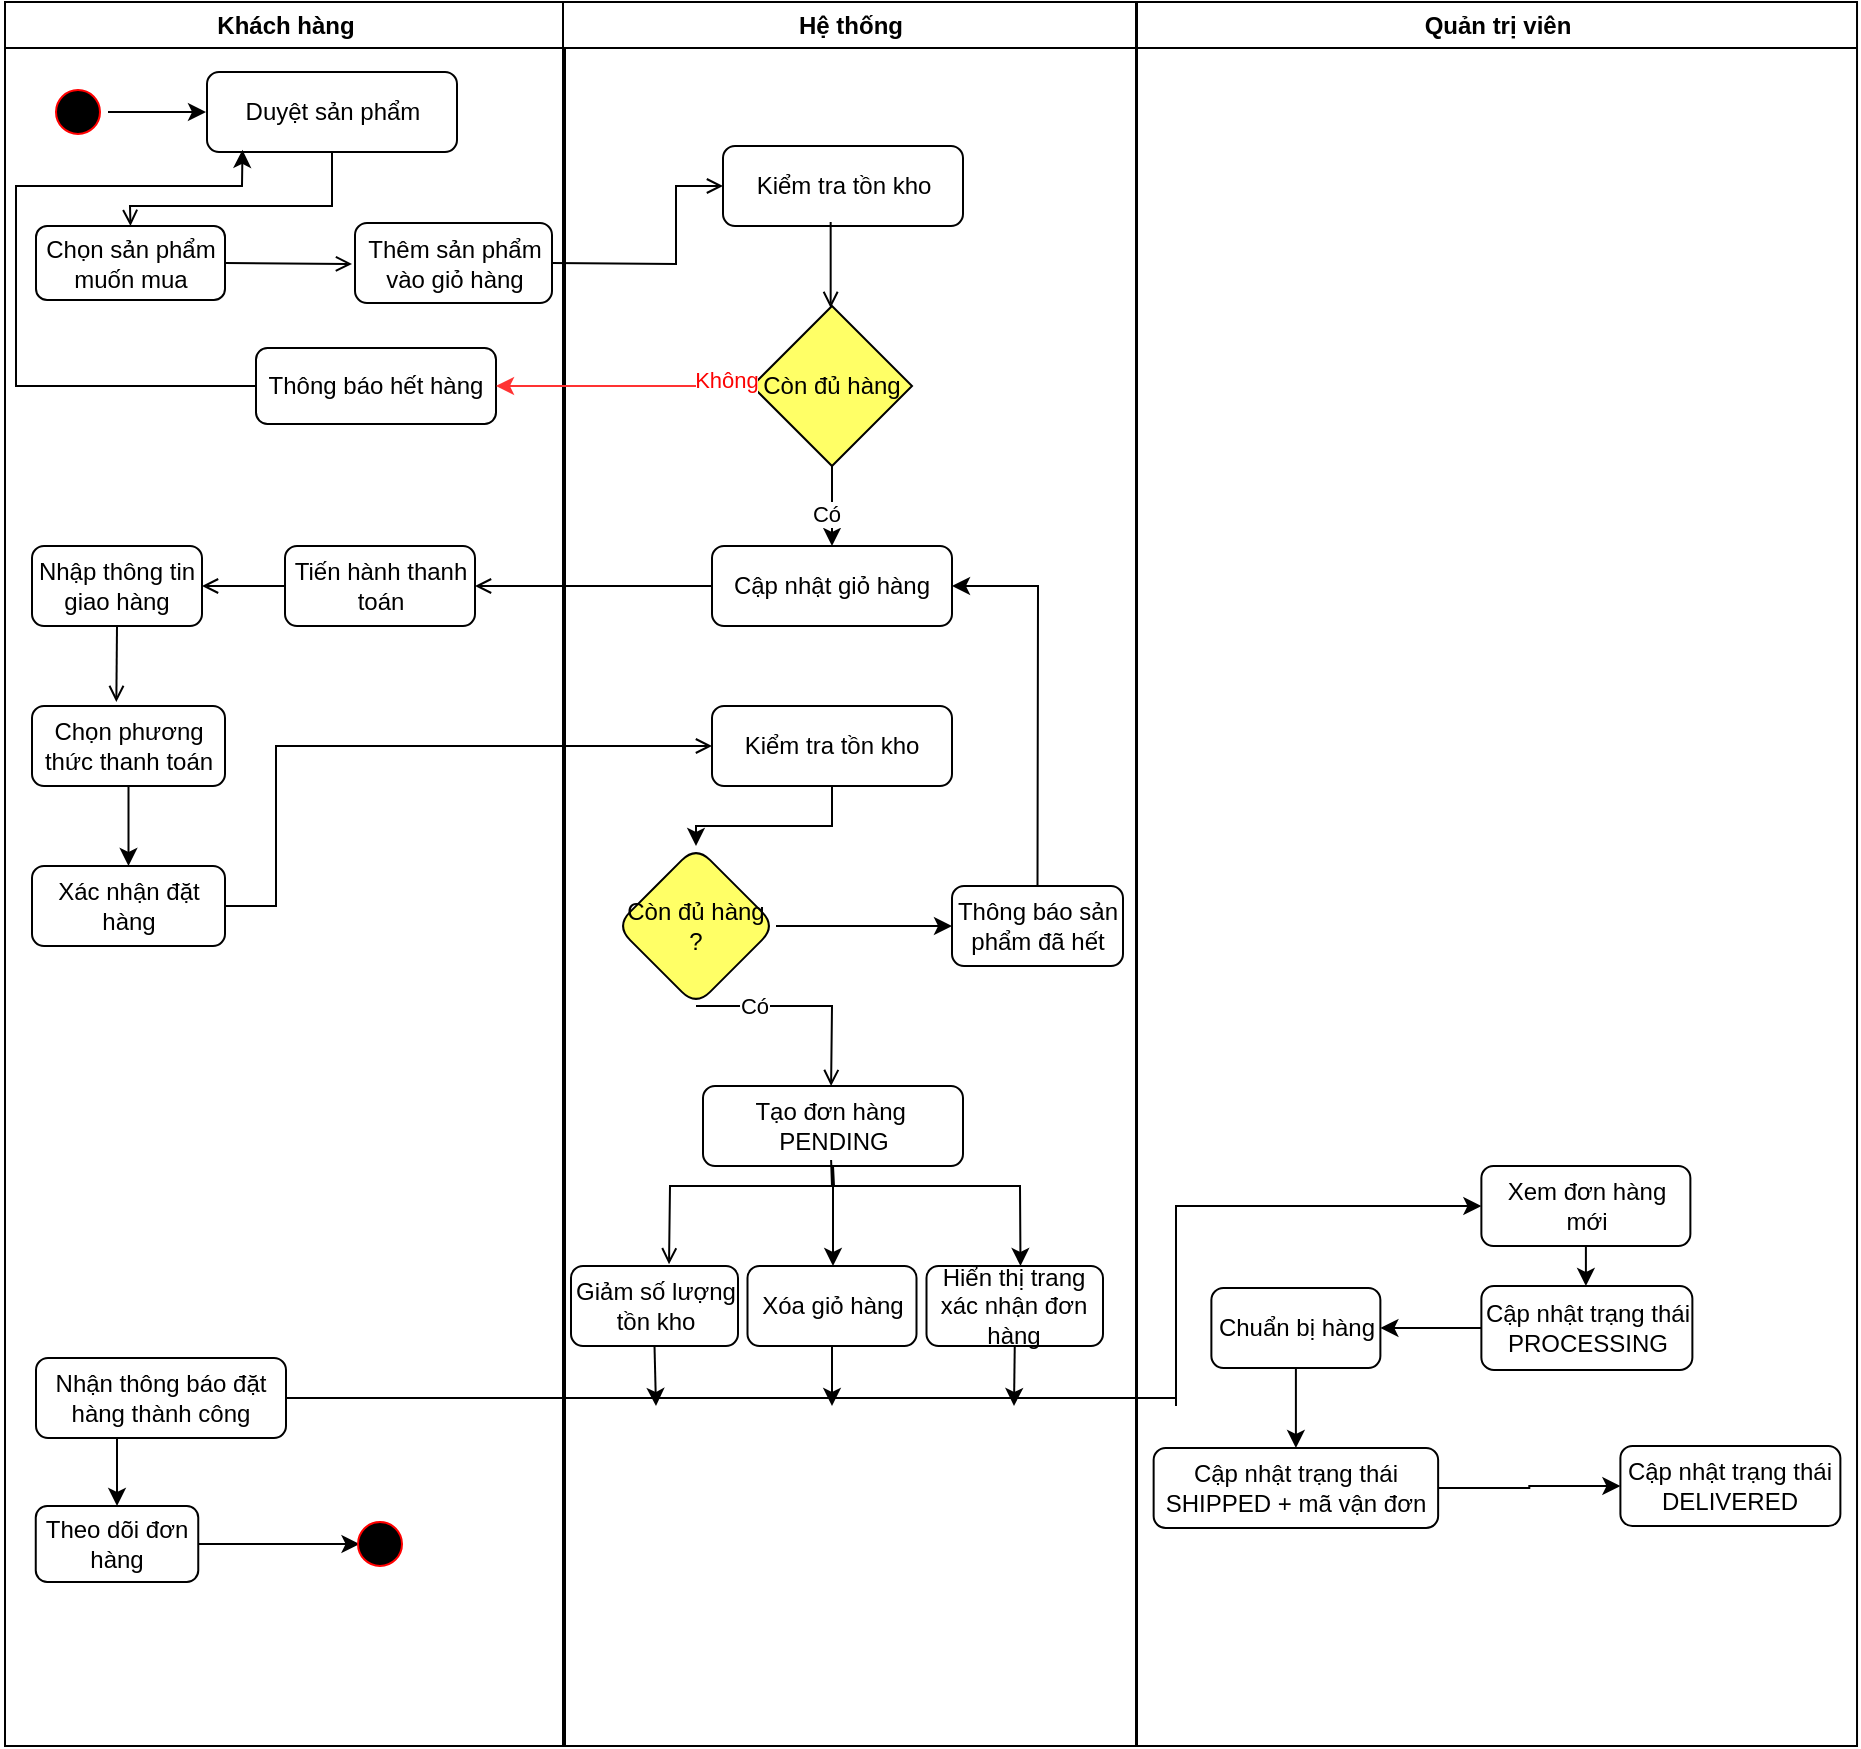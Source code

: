 <mxfile version="26.2.13">
  <diagram name="Page-1" id="e7e014a7-5840-1c2e-5031-d8a46d1fe8dd">
    <mxGraphModel dx="2094" dy="766" grid="1" gridSize="10" guides="1" tooltips="1" connect="1" arrows="1" fold="1" page="1" pageScale="1" pageWidth="1169" pageHeight="826" background="none" math="0" shadow="0">
      <root>
        <mxCell id="0" />
        <mxCell id="1" parent="0" />
        <mxCell id="2" value="Khách hàng" style="swimlane;whiteSpace=wrap" parent="1" vertex="1">
          <mxGeometry x="164.5" y="128" width="280" height="872" as="geometry" />
        </mxCell>
        <mxCell id="tDytSIDS7ZekHZOsccYt-97" value="" style="edgeStyle=orthogonalEdgeStyle;rounded=0;orthogonalLoop=1;jettySize=auto;html=1;" parent="2" source="5" edge="1">
          <mxGeometry relative="1" as="geometry">
            <mxPoint x="100.5" y="55" as="targetPoint" />
          </mxGeometry>
        </mxCell>
        <mxCell id="5" value="" style="ellipse;shape=startState;fillColor=#000000;strokeColor=#ff0000;" parent="2" vertex="1">
          <mxGeometry x="21.5" y="40" width="30" height="30" as="geometry" />
        </mxCell>
        <mxCell id="9" value="" style="endArrow=open;strokeColor=#000000;endFill=1;rounded=0;exitX=0.5;exitY=1;exitDx=0;exitDy=0;entryX=0.5;entryY=0;entryDx=0;entryDy=0;" parent="2" source="tDytSIDS7ZekHZOsccYt-41" target="tDytSIDS7ZekHZOsccYt-42" edge="1">
          <mxGeometry relative="1" as="geometry">
            <mxPoint x="160.66" y="86" as="sourcePoint" />
            <mxPoint x="161.16" y="118" as="targetPoint" />
            <Array as="points">
              <mxPoint x="163.5" y="102" />
              <mxPoint x="62.5" y="102" />
            </Array>
          </mxGeometry>
        </mxCell>
        <mxCell id="11" value="" style="endArrow=open;strokeColor=#000000;endFill=1;rounded=0;exitX=1;exitY=0.5;exitDx=0;exitDy=0;" parent="2" source="tDytSIDS7ZekHZOsccYt-42" edge="1">
          <mxGeometry relative="1" as="geometry">
            <mxPoint x="163.16" y="155" as="sourcePoint" />
            <mxPoint x="173.5" y="131" as="targetPoint" />
          </mxGeometry>
        </mxCell>
        <mxCell id="tDytSIDS7ZekHZOsccYt-41" value="Duyệt sản phẩm" style="rounded=1;whiteSpace=wrap;html=1;" parent="2" vertex="1">
          <mxGeometry x="101" y="35" width="125" height="40" as="geometry" />
        </mxCell>
        <mxCell id="tDytSIDS7ZekHZOsccYt-42" value="Chọn sản phẩm muốn mua" style="rounded=1;whiteSpace=wrap;html=1;" parent="2" vertex="1">
          <mxGeometry x="15.5" y="112" width="94.5" height="37" as="geometry" />
        </mxCell>
        <mxCell id="tDytSIDS7ZekHZOsccYt-43" value="Thêm sản phẩm vào giỏ hàng" style="rounded=1;whiteSpace=wrap;html=1;" parent="2" vertex="1">
          <mxGeometry x="175" y="110.5" width="98.5" height="40" as="geometry" />
        </mxCell>
        <mxCell id="tDytSIDS7ZekHZOsccYt-49" value="Tiến hành thanh toán" style="rounded=1;whiteSpace=wrap;html=1;" parent="2" vertex="1">
          <mxGeometry x="140" y="272" width="95" height="40" as="geometry" />
        </mxCell>
        <mxCell id="tDytSIDS7ZekHZOsccYt-50" value="Nhập thông tin giao hàng" style="rounded=1;whiteSpace=wrap;html=1;" parent="2" vertex="1">
          <mxGeometry x="13.5" y="272" width="85" height="40" as="geometry" />
        </mxCell>
        <mxCell id="tDytSIDS7ZekHZOsccYt-53" value="" style="endArrow=open;strokeColor=#000000;endFill=1;rounded=0;exitX=0;exitY=0.5;exitDx=0;exitDy=0;entryX=1;entryY=0.5;entryDx=0;entryDy=0;" parent="2" source="tDytSIDS7ZekHZOsccYt-49" target="tDytSIDS7ZekHZOsccYt-50" edge="1">
          <mxGeometry relative="1" as="geometry">
            <mxPoint x="163.16" y="395" as="sourcePoint" />
            <mxPoint x="105.5" y="292" as="targetPoint" />
          </mxGeometry>
        </mxCell>
        <mxCell id="tDytSIDS7ZekHZOsccYt-78" value="" style="edgeStyle=orthogonalEdgeStyle;rounded=0;orthogonalLoop=1;jettySize=auto;html=1;" parent="2" source="tDytSIDS7ZekHZOsccYt-54" target="tDytSIDS7ZekHZOsccYt-77" edge="1">
          <mxGeometry relative="1" as="geometry" />
        </mxCell>
        <mxCell id="tDytSIDS7ZekHZOsccYt-54" value="Chọn phương thức thanh toán" style="rounded=1;whiteSpace=wrap;html=1;" parent="2" vertex="1">
          <mxGeometry x="13.5" y="352" width="96.5" height="40" as="geometry" />
        </mxCell>
        <mxCell id="tDytSIDS7ZekHZOsccYt-55" value="" style="endArrow=open;strokeColor=#000000;endFill=1;rounded=0;exitX=0.5;exitY=1;exitDx=0;exitDy=0;entryX=0.437;entryY=-0.05;entryDx=0;entryDy=0;entryPerimeter=0;" parent="2" source="tDytSIDS7ZekHZOsccYt-50" target="tDytSIDS7ZekHZOsccYt-54" edge="1">
          <mxGeometry relative="1" as="geometry">
            <mxPoint x="163.16" y="473" as="sourcePoint" />
            <mxPoint x="163.66" y="515" as="targetPoint" />
          </mxGeometry>
        </mxCell>
        <mxCell id="tDytSIDS7ZekHZOsccYt-71" value="Thông báo hết hàng" style="rounded=1;whiteSpace=wrap;html=1;fillColor=#FFFFFF;" parent="2" vertex="1">
          <mxGeometry x="125.5" y="173" width="120" height="38" as="geometry" />
        </mxCell>
        <mxCell id="tDytSIDS7ZekHZOsccYt-76" value="" style="endArrow=classic;html=1;rounded=0;exitX=0;exitY=0.5;exitDx=0;exitDy=0;entryX=0.142;entryY=0.973;entryDx=0;entryDy=0;entryPerimeter=0;" parent="2" source="tDytSIDS7ZekHZOsccYt-71" target="tDytSIDS7ZekHZOsccYt-41" edge="1">
          <mxGeometry width="50" height="50" relative="1" as="geometry">
            <mxPoint x="401.5" y="277" as="sourcePoint" />
            <mxPoint x="451.5" y="227" as="targetPoint" />
            <Array as="points">
              <mxPoint x="5.5" y="192" />
              <mxPoint x="5.5" y="92" />
              <mxPoint x="118.5" y="92" />
            </Array>
          </mxGeometry>
        </mxCell>
        <mxCell id="tDytSIDS7ZekHZOsccYt-77" value="Xác nhận đặt hàng" style="rounded=1;whiteSpace=wrap;html=1;" parent="2" vertex="1">
          <mxGeometry x="13.5" y="432" width="96.5" height="40" as="geometry" />
        </mxCell>
        <mxCell id="tDytSIDS7ZekHZOsccYt-111" value="" style="edgeStyle=orthogonalEdgeStyle;rounded=0;orthogonalLoop=1;jettySize=auto;html=1;exitX=0.324;exitY=0.85;exitDx=0;exitDy=0;exitPerimeter=0;" parent="2" source="tDytSIDS7ZekHZOsccYt-90" edge="1">
          <mxGeometry relative="1" as="geometry">
            <mxPoint x="55.5" y="722" as="sourcePoint" />
            <mxPoint x="56.019" y="752" as="targetPoint" />
          </mxGeometry>
        </mxCell>
        <mxCell id="tDytSIDS7ZekHZOsccYt-90" value="Nhận thông báo đặt hàng thành công" style="rounded=1;whiteSpace=wrap;html=1;" parent="2" vertex="1">
          <mxGeometry x="15.5" y="678" width="125" height="40" as="geometry" />
        </mxCell>
        <mxCell id="tDytSIDS7ZekHZOsccYt-118" value="" style="edgeStyle=orthogonalEdgeStyle;rounded=0;orthogonalLoop=1;jettySize=auto;html=1;" parent="2" source="tDytSIDS7ZekHZOsccYt-110" edge="1">
          <mxGeometry relative="1" as="geometry">
            <mxPoint x="177.255" y="771" as="targetPoint" />
          </mxGeometry>
        </mxCell>
        <mxCell id="tDytSIDS7ZekHZOsccYt-110" value="Theo dõi đơn hàng" style="whiteSpace=wrap;html=1;rounded=1;" parent="2" vertex="1">
          <mxGeometry x="15.38" y="752" width="81.25" height="38" as="geometry" />
        </mxCell>
        <mxCell id="tDytSIDS7ZekHZOsccYt-119" value="" style="ellipse;shape=startState;fillColor=#000000;strokeColor=#ff0000;" parent="2" vertex="1">
          <mxGeometry x="172.5" y="756" width="30" height="30" as="geometry" />
        </mxCell>
        <mxCell id="3" value="Hệ thống" style="swimlane;whiteSpace=wrap" parent="1" vertex="1">
          <mxGeometry x="443.5" y="128" width="286.5" height="872" as="geometry" />
        </mxCell>
        <mxCell id="tDytSIDS7ZekHZOsccYt-44" value="Kiểm tra tồn kho" style="rounded=1;whiteSpace=wrap;html=1;" parent="3" vertex="1">
          <mxGeometry x="80" y="72" width="120" height="40" as="geometry" />
        </mxCell>
        <mxCell id="tDytSIDS7ZekHZOsccYt-46" value="" style="endArrow=open;strokeColor=#000000;endFill=1;rounded=0;exitX=0.5;exitY=1;exitDx=0;exitDy=0;entryX=0.5;entryY=0;entryDx=0;entryDy=0;" parent="3" edge="1">
          <mxGeometry relative="1" as="geometry">
            <mxPoint x="133.83" y="110" as="sourcePoint" />
            <mxPoint x="133.83" y="153" as="targetPoint" />
          </mxGeometry>
        </mxCell>
        <mxCell id="tDytSIDS7ZekHZOsccYt-47" value="Cập nhật giỏ hàng" style="rounded=1;whiteSpace=wrap;html=1;" parent="3" vertex="1">
          <mxGeometry x="74.5" y="272" width="120" height="40" as="geometry" />
        </mxCell>
        <mxCell id="tDytSIDS7ZekHZOsccYt-80" value="" style="edgeStyle=orthogonalEdgeStyle;rounded=0;orthogonalLoop=1;jettySize=auto;html=1;" parent="3" source="tDytSIDS7ZekHZOsccYt-56" target="tDytSIDS7ZekHZOsccYt-79" edge="1">
          <mxGeometry relative="1" as="geometry" />
        </mxCell>
        <mxCell id="tDytSIDS7ZekHZOsccYt-56" value="Kiểm tra tồn kho" style="rounded=1;whiteSpace=wrap;html=1;" parent="3" vertex="1">
          <mxGeometry x="74.5" y="352" width="120" height="40" as="geometry" />
        </mxCell>
        <mxCell id="tDytSIDS7ZekHZOsccYt-88" value="" style="edgeStyle=orthogonalEdgeStyle;rounded=0;orthogonalLoop=1;jettySize=auto;html=1;" parent="3" source="tDytSIDS7ZekHZOsccYt-57" target="tDytSIDS7ZekHZOsccYt-59" edge="1">
          <mxGeometry relative="1" as="geometry">
            <Array as="points">
              <mxPoint x="135" y="592" />
              <mxPoint x="135" y="592" />
            </Array>
          </mxGeometry>
        </mxCell>
        <mxCell id="tDytSIDS7ZekHZOsccYt-57" value="Tạo đơn hàng&amp;nbsp; PENDING" style="rounded=1;whiteSpace=wrap;html=1;" parent="3" vertex="1">
          <mxGeometry x="70" y="542" width="130" height="40" as="geometry" />
        </mxCell>
        <mxCell id="tDytSIDS7ZekHZOsccYt-58" value="Giảm số lượng tồn kho" style="rounded=1;whiteSpace=wrap;html=1;" parent="3" vertex="1">
          <mxGeometry x="4" y="632" width="83.5" height="40" as="geometry" />
        </mxCell>
        <mxCell id="tDytSIDS7ZekHZOsccYt-59" value="Xóa giỏ hàng" style="rounded=1;whiteSpace=wrap;html=1;" parent="3" vertex="1">
          <mxGeometry x="92.25" y="632" width="84.5" height="40" as="geometry" />
        </mxCell>
        <mxCell id="tDytSIDS7ZekHZOsccYt-62" value="" style="endArrow=open;strokeColor=#000000;endFill=1;rounded=0;exitX=0.5;exitY=1;exitDx=0;exitDy=0;entryX=0.5;entryY=0;entryDx=0;entryDy=0;" parent="3" edge="1" source="tDytSIDS7ZekHZOsccYt-79">
          <mxGeometry relative="1" as="geometry">
            <mxPoint x="134.05" y="499" as="sourcePoint" />
            <mxPoint x="134.05" y="542" as="targetPoint" />
            <Array as="points">
              <mxPoint x="134.5" y="502" />
            </Array>
          </mxGeometry>
        </mxCell>
        <mxCell id="tDytSIDS7ZekHZOsccYt-84" value="Có" style="edgeLabel;html=1;align=center;verticalAlign=middle;resizable=0;points=[];" parent="tDytSIDS7ZekHZOsccYt-62" vertex="1" connectable="0">
          <mxGeometry x="-0.474" relative="1" as="geometry">
            <mxPoint as="offset" />
          </mxGeometry>
        </mxCell>
        <mxCell id="tDytSIDS7ZekHZOsccYt-63" value="" style="endArrow=open;strokeColor=#000000;endFill=1;rounded=0;exitX=0.5;exitY=1;exitDx=0;exitDy=0;entryX=0.587;entryY=-0.021;entryDx=0;entryDy=0;entryPerimeter=0;" parent="3" target="tDytSIDS7ZekHZOsccYt-58" edge="1">
          <mxGeometry relative="1" as="geometry">
            <mxPoint x="134.05" y="579" as="sourcePoint" />
            <mxPoint x="134.05" y="622" as="targetPoint" />
            <Array as="points">
              <mxPoint x="134.5" y="592" />
              <mxPoint x="53.5" y="592" />
            </Array>
          </mxGeometry>
        </mxCell>
        <mxCell id="tDytSIDS7ZekHZOsccYt-65" value="Hiển thị trang xác nhận đơn hàng" style="rounded=1;whiteSpace=wrap;html=1;" parent="3" vertex="1">
          <mxGeometry x="181.75" y="632" width="88.25" height="40" as="geometry" />
        </mxCell>
        <mxCell id="tDytSIDS7ZekHZOsccYt-69" value="" style="edgeStyle=orthogonalEdgeStyle;rounded=0;orthogonalLoop=1;jettySize=auto;html=1;fillColor=#FF3333;strokeColor=#000000;" parent="3" source="tDytSIDS7ZekHZOsccYt-68" target="tDytSIDS7ZekHZOsccYt-47" edge="1">
          <mxGeometry relative="1" as="geometry" />
        </mxCell>
        <mxCell id="tDytSIDS7ZekHZOsccYt-75" value="Có" style="edgeLabel;html=1;align=center;verticalAlign=middle;resizable=0;points=[];" parent="tDytSIDS7ZekHZOsccYt-69" vertex="1" connectable="0">
          <mxGeometry x="0.165" y="-3" relative="1" as="geometry">
            <mxPoint as="offset" />
          </mxGeometry>
        </mxCell>
        <mxCell id="tDytSIDS7ZekHZOsccYt-68" value="Còn đủ hàng" style="rhombus;whiteSpace=wrap;html=1;fillColor=#FFFF66;" parent="3" vertex="1">
          <mxGeometry x="94.5" y="152" width="80" height="80" as="geometry" />
        </mxCell>
        <mxCell id="tDytSIDS7ZekHZOsccYt-79" value="Còn đủ hàng ?" style="rhombus;whiteSpace=wrap;html=1;rounded=1;fillColor=#FFFF66;" parent="3" vertex="1">
          <mxGeometry x="26.5" y="422" width="80" height="80" as="geometry" />
        </mxCell>
        <mxCell id="tDytSIDS7ZekHZOsccYt-89" value="" style="endArrow=classic;html=1;rounded=0;exitX=0.5;exitY=1;exitDx=0;exitDy=0;entryX=0.5;entryY=0;entryDx=0;entryDy=0;" parent="3" source="tDytSIDS7ZekHZOsccYt-57" edge="1">
          <mxGeometry width="50" height="50" relative="1" as="geometry">
            <mxPoint x="236.5" y="602" as="sourcePoint" />
            <mxPoint x="228.75" y="632" as="targetPoint" />
            <Array as="points">
              <mxPoint x="135.5" y="592" />
              <mxPoint x="228.5" y="592" />
            </Array>
          </mxGeometry>
        </mxCell>
        <mxCell id="tDytSIDS7ZekHZOsccYt-91" value="" style="endArrow=none;html=1;rounded=0;entryX=1;entryY=0.5;entryDx=0;entryDy=0;" parent="3" target="tDytSIDS7ZekHZOsccYt-90" edge="1">
          <mxGeometry width="50" height="50" relative="1" as="geometry">
            <mxPoint x="306.5" y="698" as="sourcePoint" />
            <mxPoint x="-80" y="758" as="targetPoint" />
            <Array as="points">
              <mxPoint x="-40" y="698" />
            </Array>
          </mxGeometry>
        </mxCell>
        <mxCell id="tDytSIDS7ZekHZOsccYt-81" value="Thông báo sản phẩm đã hết" style="rounded=1;whiteSpace=wrap;html=1;" parent="3" vertex="1">
          <mxGeometry x="194.5" y="442" width="85.5" height="40" as="geometry" />
        </mxCell>
        <mxCell id="b1Y3U7x39PKyTr3SyVIp-38" value="" style="endArrow=classic;html=1;rounded=0;exitX=1;exitY=0.5;exitDx=0;exitDy=0;entryX=0;entryY=0.5;entryDx=0;entryDy=0;" edge="1" parent="3" source="tDytSIDS7ZekHZOsccYt-79" target="tDytSIDS7ZekHZOsccYt-81">
          <mxGeometry width="50" height="50" relative="1" as="geometry">
            <mxPoint x="106.5" y="482" as="sourcePoint" />
            <mxPoint x="156.5" y="432" as="targetPoint" />
          </mxGeometry>
        </mxCell>
        <mxCell id="b1Y3U7x39PKyTr3SyVIp-39" value="" style="endArrow=classic;html=1;rounded=0;exitX=0.5;exitY=0;exitDx=0;exitDy=0;entryX=1;entryY=0.5;entryDx=0;entryDy=0;" edge="1" parent="3" source="tDytSIDS7ZekHZOsccYt-81" target="tDytSIDS7ZekHZOsccYt-47">
          <mxGeometry width="50" height="50" relative="1" as="geometry">
            <mxPoint x="146.5" y="482" as="sourcePoint" />
            <mxPoint x="196.5" y="432" as="targetPoint" />
            <Array as="points">
              <mxPoint x="237.5" y="292" />
            </Array>
          </mxGeometry>
        </mxCell>
        <mxCell id="4" value="Quản trị viên" style="swimlane;whiteSpace=wrap;startSize=23;" parent="1" vertex="1">
          <mxGeometry x="730.5" y="128" width="360.01" height="872" as="geometry" />
        </mxCell>
        <mxCell id="tDytSIDS7ZekHZOsccYt-103" value="" style="edgeStyle=orthogonalEdgeStyle;rounded=0;orthogonalLoop=1;jettySize=auto;html=1;" parent="4" source="tDytSIDS7ZekHZOsccYt-99" target="tDytSIDS7ZekHZOsccYt-102" edge="1">
          <mxGeometry relative="1" as="geometry" />
        </mxCell>
        <mxCell id="tDytSIDS7ZekHZOsccYt-99" value="Xem đơn hàng mới" style="rounded=1;whiteSpace=wrap;html=1;" parent="4" vertex="1">
          <mxGeometry x="172.19" y="582" width="104.5" height="40" as="geometry" />
        </mxCell>
        <mxCell id="tDytSIDS7ZekHZOsccYt-107" value="" style="edgeStyle=orthogonalEdgeStyle;rounded=0;orthogonalLoop=1;jettySize=auto;html=1;" parent="4" source="tDytSIDS7ZekHZOsccYt-102" target="tDytSIDS7ZekHZOsccYt-106" edge="1">
          <mxGeometry relative="1" as="geometry" />
        </mxCell>
        <mxCell id="tDytSIDS7ZekHZOsccYt-102" value="Cập nhật trạng thái PROCESSING" style="whiteSpace=wrap;html=1;rounded=1;" parent="4" vertex="1">
          <mxGeometry x="172.19" y="642" width="105.5" height="42" as="geometry" />
        </mxCell>
        <mxCell id="tDytSIDS7ZekHZOsccYt-109" value="" style="edgeStyle=orthogonalEdgeStyle;rounded=0;orthogonalLoop=1;jettySize=auto;html=1;" parent="4" source="tDytSIDS7ZekHZOsccYt-106" target="tDytSIDS7ZekHZOsccYt-108" edge="1">
          <mxGeometry relative="1" as="geometry" />
        </mxCell>
        <mxCell id="tDytSIDS7ZekHZOsccYt-106" value="Chuẩn bị hàng" style="rounded=1;whiteSpace=wrap;html=1;" parent="4" vertex="1">
          <mxGeometry x="37.19" y="643" width="84.5" height="40" as="geometry" />
        </mxCell>
        <mxCell id="tDytSIDS7ZekHZOsccYt-114" value="" style="edgeStyle=orthogonalEdgeStyle;rounded=0;orthogonalLoop=1;jettySize=auto;html=1;" parent="4" source="tDytSIDS7ZekHZOsccYt-108" target="tDytSIDS7ZekHZOsccYt-113" edge="1">
          <mxGeometry relative="1" as="geometry" />
        </mxCell>
        <mxCell id="tDytSIDS7ZekHZOsccYt-108" value="Cập nhật trạng thái SHIPPED + mã vận đơn" style="whiteSpace=wrap;html=1;rounded=1;" parent="4" vertex="1">
          <mxGeometry x="8.32" y="723" width="142.25" height="40" as="geometry" />
        </mxCell>
        <mxCell id="tDytSIDS7ZekHZOsccYt-113" value="Cập nhật trạng thái DELIVERED" style="whiteSpace=wrap;html=1;rounded=1;" parent="4" vertex="1">
          <mxGeometry x="241.7" y="722" width="109.99" height="40" as="geometry" />
        </mxCell>
        <mxCell id="20" value="" style="endArrow=open;strokeColor=#000000;endFill=1;rounded=0;exitX=1;exitY=0.5;exitDx=0;exitDy=0;entryX=0;entryY=0.5;entryDx=0;entryDy=0;" parent="1" source="tDytSIDS7ZekHZOsccYt-43" target="tDytSIDS7ZekHZOsccYt-44" edge="1">
          <mxGeometry relative="1" as="geometry">
            <mxPoint x="344.5" y="426.44" as="sourcePoint" />
            <mxPoint x="460" y="426.44" as="targetPoint" />
            <Array as="points">
              <mxPoint x="500" y="259" />
              <mxPoint x="500" y="220" />
            </Array>
          </mxGeometry>
        </mxCell>
        <mxCell id="tDytSIDS7ZekHZOsccYt-48" value="" style="endArrow=open;strokeColor=#000000;endFill=1;rounded=0;exitX=0;exitY=0.5;exitDx=0;exitDy=0;entryX=1;entryY=0.5;entryDx=0;entryDy=0;" parent="1" source="tDytSIDS7ZekHZOsccYt-47" target="tDytSIDS7ZekHZOsccYt-49" edge="1">
          <mxGeometry relative="1" as="geometry">
            <mxPoint x="500" y="350" as="sourcePoint" />
            <mxPoint x="360" y="480" as="targetPoint" />
          </mxGeometry>
        </mxCell>
        <mxCell id="tDytSIDS7ZekHZOsccYt-60" value="" style="endArrow=open;strokeColor=#000000;endFill=1;rounded=0;exitX=1;exitY=0.5;exitDx=0;exitDy=0;entryX=0;entryY=0.5;entryDx=0;entryDy=0;" parent="1" source="tDytSIDS7ZekHZOsccYt-77" target="tDytSIDS7ZekHZOsccYt-56" edge="1">
          <mxGeometry relative="1" as="geometry">
            <mxPoint x="371" y="680" as="sourcePoint" />
            <mxPoint x="530" y="480" as="targetPoint" />
            <Array as="points">
              <mxPoint x="300" y="580" />
              <mxPoint x="300" y="500" />
            </Array>
          </mxGeometry>
        </mxCell>
        <mxCell id="tDytSIDS7ZekHZOsccYt-72" value="" style="edgeStyle=orthogonalEdgeStyle;rounded=0;orthogonalLoop=1;jettySize=auto;html=1;strokeColor=#FF3333;" parent="1" source="tDytSIDS7ZekHZOsccYt-68" target="tDytSIDS7ZekHZOsccYt-71" edge="1">
          <mxGeometry relative="1" as="geometry">
            <Array as="points">
              <mxPoint x="440" y="320" />
              <mxPoint x="440" y="320" />
            </Array>
          </mxGeometry>
        </mxCell>
        <mxCell id="tDytSIDS7ZekHZOsccYt-74" value="&lt;font style=&quot;color: light-dark(rgb(252, 3, 3), rgb(237, 237, 237));&quot;&gt;Không&lt;/font&gt;" style="edgeLabel;html=1;align=center;verticalAlign=middle;resizable=0;points=[];" parent="tDytSIDS7ZekHZOsccYt-72" vertex="1" connectable="0">
          <mxGeometry x="-0.789" y="-3" relative="1" as="geometry">
            <mxPoint as="offset" />
          </mxGeometry>
        </mxCell>
        <mxCell id="tDytSIDS7ZekHZOsccYt-92" value="" style="endArrow=classic;html=1;rounded=0;exitX=0.5;exitY=1;exitDx=0;exitDy=0;" parent="1" source="tDytSIDS7ZekHZOsccYt-65" edge="1">
          <mxGeometry width="50" height="50" relative="1" as="geometry">
            <mxPoint x="760" y="700" as="sourcePoint" />
            <mxPoint x="669" y="830" as="targetPoint" />
          </mxGeometry>
        </mxCell>
        <mxCell id="tDytSIDS7ZekHZOsccYt-93" value="" style="endArrow=classic;html=1;rounded=0;exitX=0.5;exitY=1;exitDx=0;exitDy=0;" parent="1" source="tDytSIDS7ZekHZOsccYt-59" edge="1">
          <mxGeometry width="50" height="50" relative="1" as="geometry">
            <mxPoint x="679" y="810" as="sourcePoint" />
            <mxPoint x="578" y="830" as="targetPoint" />
          </mxGeometry>
        </mxCell>
        <mxCell id="tDytSIDS7ZekHZOsccYt-94" value="" style="endArrow=classic;html=1;rounded=0;exitX=0.5;exitY=1;exitDx=0;exitDy=0;" parent="1" source="tDytSIDS7ZekHZOsccYt-58" edge="1">
          <mxGeometry width="50" height="50" relative="1" as="geometry">
            <mxPoint x="588" y="810" as="sourcePoint" />
            <mxPoint x="490" y="830" as="targetPoint" />
          </mxGeometry>
        </mxCell>
        <mxCell id="b1Y3U7x39PKyTr3SyVIp-40" value="" style="endArrow=classic;html=1;rounded=0;entryX=0;entryY=0.5;entryDx=0;entryDy=0;" edge="1" parent="1" target="tDytSIDS7ZekHZOsccYt-99">
          <mxGeometry width="50" height="50" relative="1" as="geometry">
            <mxPoint x="750" y="830" as="sourcePoint" />
            <mxPoint x="870" y="710" as="targetPoint" />
            <Array as="points">
              <mxPoint x="750" y="730" />
            </Array>
          </mxGeometry>
        </mxCell>
      </root>
    </mxGraphModel>
  </diagram>
</mxfile>
